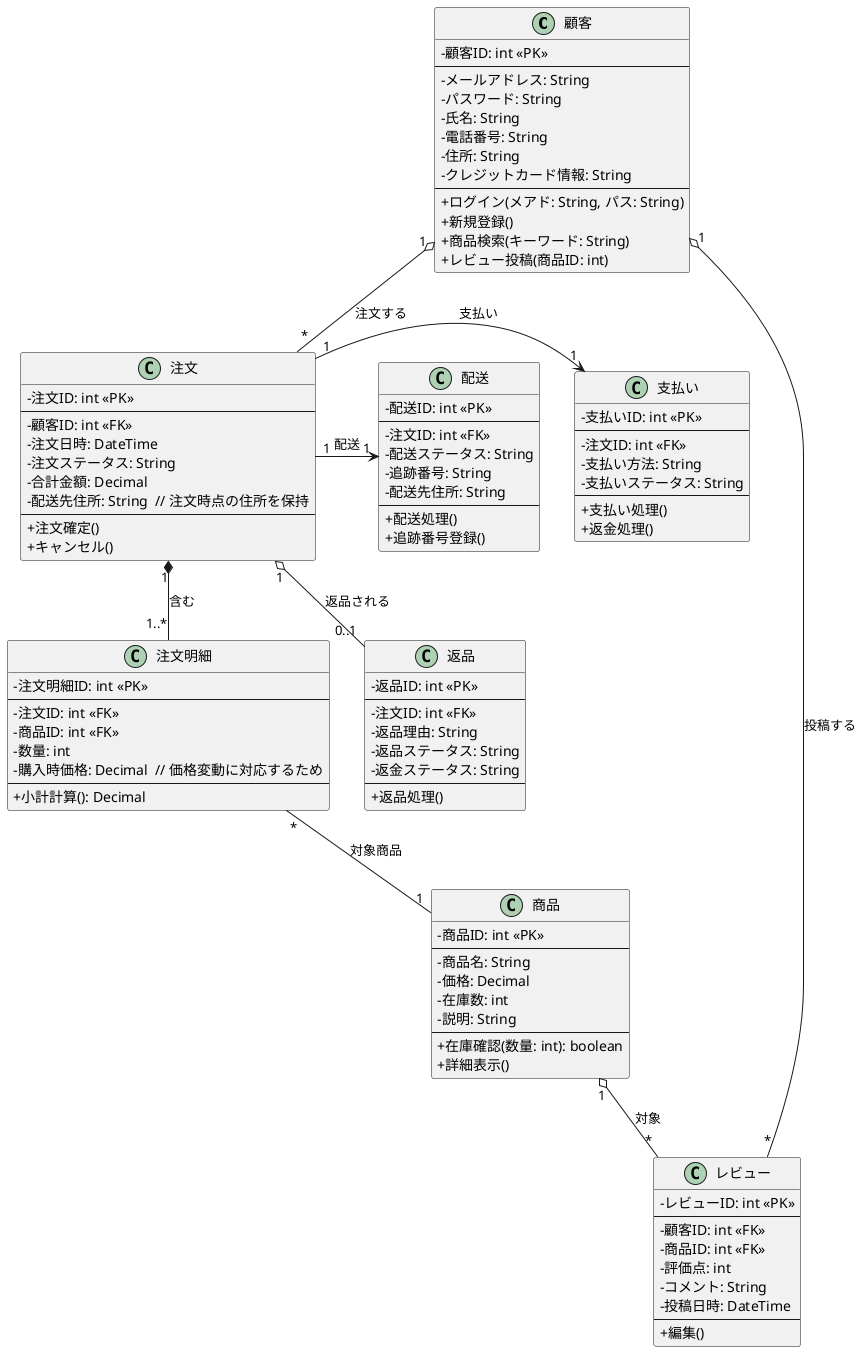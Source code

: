 @startuml .
skinparam handwritten false
skinparam classAttributeIconSize 0

class 顧客 {
    - 顧客ID: int <<PK>>
    --
    - メールアドレス: String
    - パスワード: String
    - 氏名: String
    - 電話番号: String
    - 住所: String
    - クレジットカード情報: String
    --
    + ログイン(メアド: String, パス: String)
    + 新規登録()
    + 商品検索(キーワード: String)
    + レビュー投稿(商品ID: int)
}

class 商品 {
    - 商品ID: int <<PK>>
    --
    - 商品名: String
    - 価格: Decimal
    - 在庫数: int
    - 説明: String
    --
    + 在庫確認(数量: int): boolean
    + 詳細表示()
}

class 注文 {
    - 注文ID: int <<PK>>
    --
    - 顧客ID: int <<FK>>
    - 注文日時: DateTime
    - 注文ステータス: String
    - 合計金額: Decimal
    - 配送先住所: String  // 注文時点の住所を保持
    --
    + 注文確定()
    + キャンセル()
}

class 注文明細 {
    - 注文明細ID: int <<PK>>
    --
    - 注文ID: int <<FK>>
    - 商品ID: int <<FK>>
    - 数量: int
    - 購入時価格: Decimal  // 価格変動に対応するため
    --
    + 小計計算(): Decimal
}

class レビュー {
    - レビューID: int <<PK>>
    --
    - 顧客ID: int <<FK>>
    - 商品ID: int <<FK>>
    - 評価点: int
    - コメント: String
    - 投稿日時: DateTime
    --
    + 編集()
}

class 支払い {
    - 支払いID: int <<PK>>
    --
    - 注文ID: int <<FK>>
    - 支払い方法: String
    - 支払いステータス: String
    --
    + 支払い処理()
    + 返金処理()
}

class 配送 {
    - 配送ID: int <<PK>>
    --
    - 注文ID: int <<FK>>
    - 配送ステータス: String
    - 追跡番号: String
    - 配送先住所: String
    --
    + 配送処理()
    + 追跡番号登録()
}

class 返品 {
    - 返品ID: int <<PK>>
    --
    - 注文ID: int <<FK>>
    - 返品理由: String
    - 返品ステータス: String
    - 返金ステータス: String
    --
    + 返品処理()
}

' ====================================================================
' 関連定義 (Associations)
' ====================================================================

' 顧客 - 注文 
顧客 "1" o-- "*" 注文 : 注文する

' 注文 - 注文明細 (注文は複数の明細を持つ)
注文 "1" *-- "1..*" 注文明細 : 含む

' 注文明細 - 商品
注文明細 "*" -- "1" 商品 : 対象商品

' 顧客 - レビュー
顧客 "1" o-- "*" レビュー : 投稿する

' 商品 - レビュー
商品 "1" o-- "*" レビュー : 対象

' ********** 修正箇所 **********
' 注文 -> 支払い (注文から支払い情報を参照/操作)
注文 "1" -> "1" 支払い : 支払い

' 注文 -> 配送 (注文から配送情報を参照/操作)
注文 "1" -> "1" 配送 : 配送
' ******************************

' 注文 - 返品
注文 "1" o-- "0..1" 返品 : 返品される

@enduml